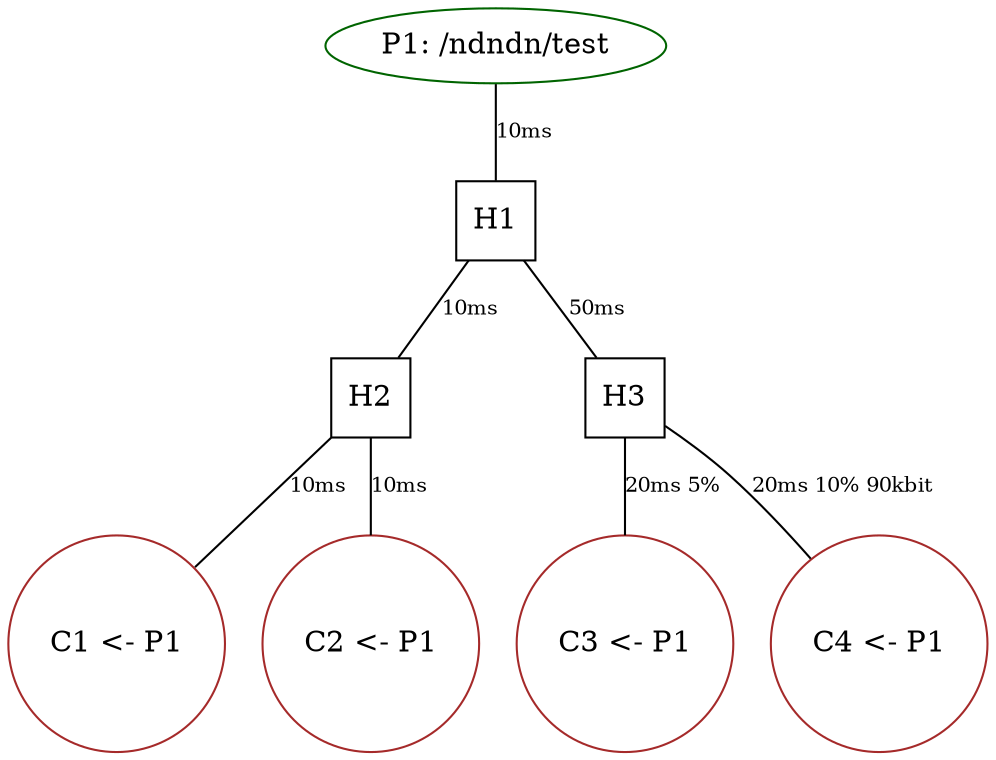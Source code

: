digraph finite_state_machine {
    //layout="dot"
    edge [ arrowhead=none fontsize=10 ];

    subgraph hubs { // all hubs should be listed here
        // hub nodes should follow format H + index 
        node [shape = square, rank = 5];
        H1; H2; H3;
        
        H1 -> H2 [ label = "10ms" ];
        H1 -> H3 [ label = "50ms" ];
    }

    subgraph producers { // all producers are listed here
        // producer nodes should follow format P + index
        rank = source
        node [shape = circle, color = darkgreen];

        P1 [shape = oval, color = darkgreen, label="P1: /ndndn/test"];
    }
    P1 -> H1 [label = "10ms"];

    subgraph consumers { // all consumer clusters are lister here
        // consumer cluster nodes should follow format C + index
        // the label for consumer cluster should follow format:
        // 		Cx<number of consumers> <- <producer id> [<producer id>, ...]
        rank = sink
        node [shape = circle, color = brown];
        C1 [label = "C1 <- P1"];
        C2 [label = "C2 <- P1"];
        C3 [label = "C3 <- P1"];
        C4 [label = "C4 <- P1"];
    }

    C1 -> H2 [label = "10ms" ];
    C2 -> H2 [label = "10ms" ];
    C3 -> H3 [label = "20ms 5%" ];
    C4 -> H3 [label = "20ms 10% 90kbit" ];
}
